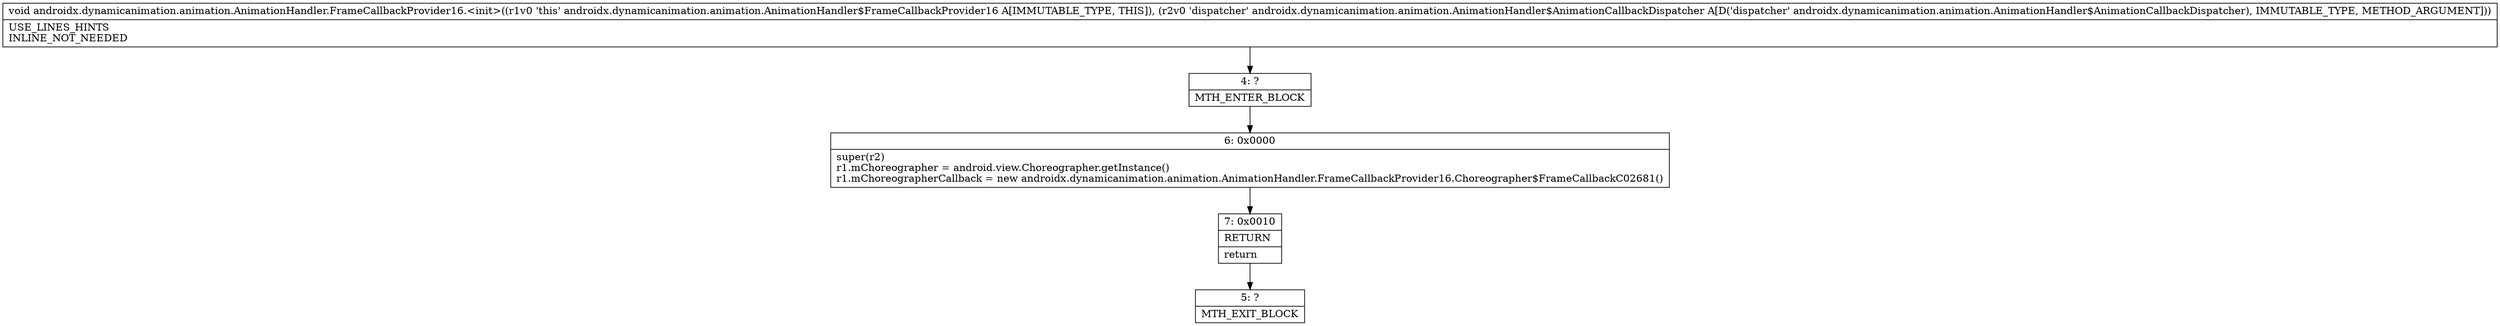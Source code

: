 digraph "CFG forandroidx.dynamicanimation.animation.AnimationHandler.FrameCallbackProvider16.\<init\>(Landroidx\/dynamicanimation\/animation\/AnimationHandler$AnimationCallbackDispatcher;)V" {
Node_4 [shape=record,label="{4\:\ ?|MTH_ENTER_BLOCK\l}"];
Node_6 [shape=record,label="{6\:\ 0x0000|super(r2)\lr1.mChoreographer = android.view.Choreographer.getInstance()\lr1.mChoreographerCallback = new androidx.dynamicanimation.animation.AnimationHandler.FrameCallbackProvider16.Choreographer$FrameCallbackC02681()\l}"];
Node_7 [shape=record,label="{7\:\ 0x0010|RETURN\l|return\l}"];
Node_5 [shape=record,label="{5\:\ ?|MTH_EXIT_BLOCK\l}"];
MethodNode[shape=record,label="{void androidx.dynamicanimation.animation.AnimationHandler.FrameCallbackProvider16.\<init\>((r1v0 'this' androidx.dynamicanimation.animation.AnimationHandler$FrameCallbackProvider16 A[IMMUTABLE_TYPE, THIS]), (r2v0 'dispatcher' androidx.dynamicanimation.animation.AnimationHandler$AnimationCallbackDispatcher A[D('dispatcher' androidx.dynamicanimation.animation.AnimationHandler$AnimationCallbackDispatcher), IMMUTABLE_TYPE, METHOD_ARGUMENT]))  | USE_LINES_HINTS\lINLINE_NOT_NEEDED\l}"];
MethodNode -> Node_4;Node_4 -> Node_6;
Node_6 -> Node_7;
Node_7 -> Node_5;
}

